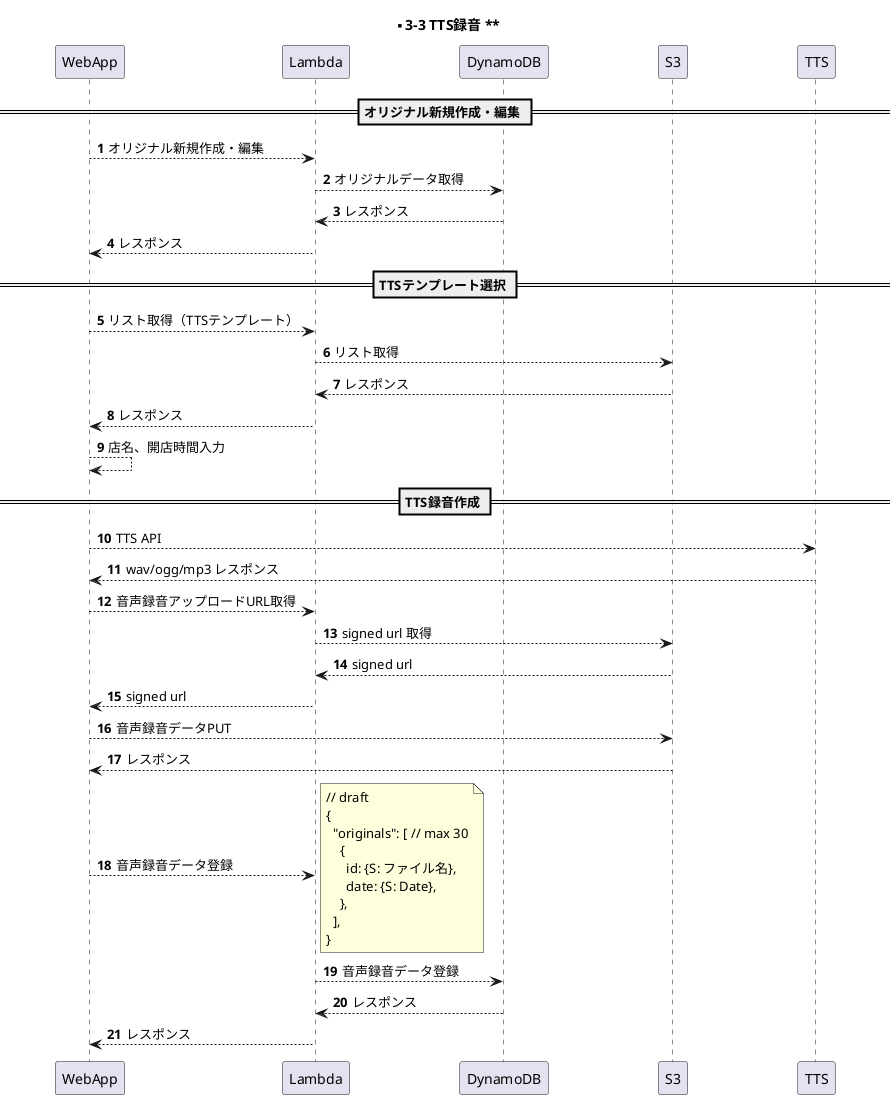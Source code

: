 @startuml s3-3

participant WebApp order 1
participant Lambda order 2
participant DynamoDB order 3
participant S3 order 4
participant TTS order 5
skinparam ParticipantPadding 50
autonumber

title ** 3-3 TTS録音 **

== オリジナル新規作成・編集 ==
WebApp --> Lambda: オリジナル新規作成・編集
Lambda --> DynamoDB: オリジナルデータ取得
Lambda <-- DynamoDB: レスポンス
WebApp <-- Lambda: レスポンス

== TTSテンプレート選択 ==
WebApp --> Lambda: リスト取得（TTSテンプレート）
Lambda --> S3: リスト取得
Lambda <-- S3: レスポンス
WebApp <-- Lambda: レスポンス
WebApp --> WebApp: 店名、開店時間入力

== TTS録音作成 ==
WebApp --> TTS: TTS API
WebApp <-- TTS: wav/ogg/mp3 レスポンス
WebApp --> Lambda: 音声録音アップロードURL取得
Lambda --> S3: signed url 取得
Lambda <-- S3: signed url
WebApp <-- Lambda: signed url
WebApp --> S3: 音声録音データPUT
WebApp <-- S3: レスポンス
WebApp --> Lambda: 音声録音データ登録
note right
// draft
{
  "originals": [ // max 30
    {
      id: {S: ファイル名},
      date: {S: Date},
    },
  ],
}
end note
Lambda --> DynamoDB: 音声録音データ登録
Lambda <-- DynamoDB: レスポンス
WebApp <-- Lambda: レスポンス

@enduml